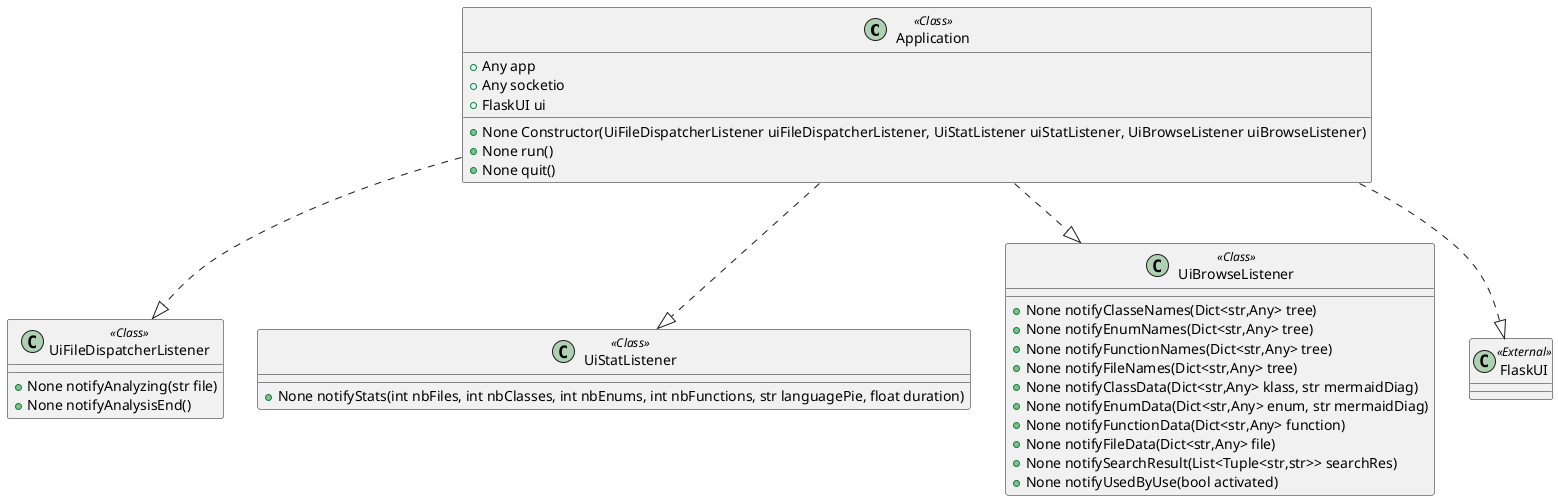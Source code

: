 @startuml
class Application <<Class>>
{
+ Any app
+ Any socketio
+ FlaskUI ui
+None Constructor(UiFileDispatcherListener uiFileDispatcherListener, UiStatListener uiStatListener, UiBrowseListener uiBrowseListener)
+None run()
+None quit()
}
class UiFileDispatcherListener <<Class>>
{
+None notifyAnalyzing(str file)
+None notifyAnalysisEnd()
}
class UiStatListener <<Class>>
{
+None notifyStats(int nbFiles, int nbClasses, int nbEnums, int nbFunctions, str languagePie, float duration)
}
class UiBrowseListener <<Class>>
{
+None notifyClasseNames(Dict<str,Any> tree)
+None notifyEnumNames(Dict<str,Any> tree)
+None notifyFunctionNames(Dict<str,Any> tree)
+None notifyFileNames(Dict<str,Any> tree)
+None notifyClassData(Dict<str,Any> klass, str mermaidDiag)
+None notifyEnumData(Dict<str,Any> enum, str mermaidDiag)
+None notifyFunctionData(Dict<str,Any> function)
+None notifyFileData(Dict<str,Any> file)
+None notifySearchResult(List<Tuple<str,str>> searchRes)
+None notifyUsedByUse(bool activated)
}
class FlaskUI <<External>>
Application ..|> UiFileDispatcherListener
Application ..|> UiStatListener
Application ..|> UiBrowseListener
Application ..|> FlaskUI
@enduml
